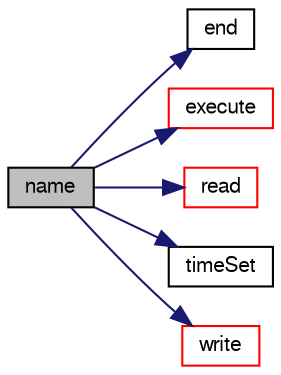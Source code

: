 digraph "name"
{
  bgcolor="transparent";
  edge [fontname="FreeSans",fontsize="10",labelfontname="FreeSans",labelfontsize="10"];
  node [fontname="FreeSans",fontsize="10",shape=record];
  rankdir="LR";
  Node42 [label="name",height=0.2,width=0.4,color="black", fillcolor="grey75", style="filled", fontcolor="black"];
  Node42 -> Node43 [color="midnightblue",fontsize="10",style="solid",fontname="FreeSans"];
  Node43 [label="end",height=0.2,width=0.4,color="black",URL="$a28714.html#aaf81d3fdaf258088d7692fa70cece087",tooltip="Execute at the final time-loop, currently does nothing. "];
  Node42 -> Node44 [color="midnightblue",fontsize="10",style="solid",fontname="FreeSans"];
  Node44 [label="execute",height=0.2,width=0.4,color="red",URL="$a28714.html#a61af3e60b94ae3e748f6fbac1e794af7",tooltip="Execute, currently does nothing. "];
  Node42 -> Node51 [color="midnightblue",fontsize="10",style="solid",fontname="FreeSans"];
  Node51 [label="read",height=0.2,width=0.4,color="red",URL="$a28714.html#aa9b8764750bd9ff67ca32b6551dc7847",tooltip="Read the input data. "];
  Node42 -> Node348 [color="midnightblue",fontsize="10",style="solid",fontname="FreeSans"];
  Node348 [label="timeSet",height=0.2,width=0.4,color="black",URL="$a28714.html#a9637c56f3ddc45f3ce62ec07dbe2228f",tooltip="Called when time was set at the end of the Time::operator++. "];
  Node42 -> Node349 [color="midnightblue",fontsize="10",style="solid",fontname="FreeSans"];
  Node349 [label="write",height=0.2,width=0.4,color="red",URL="$a28714.html#aac759501cf6c7895a70eecbef0226ae1",tooltip="Write. "];
}
